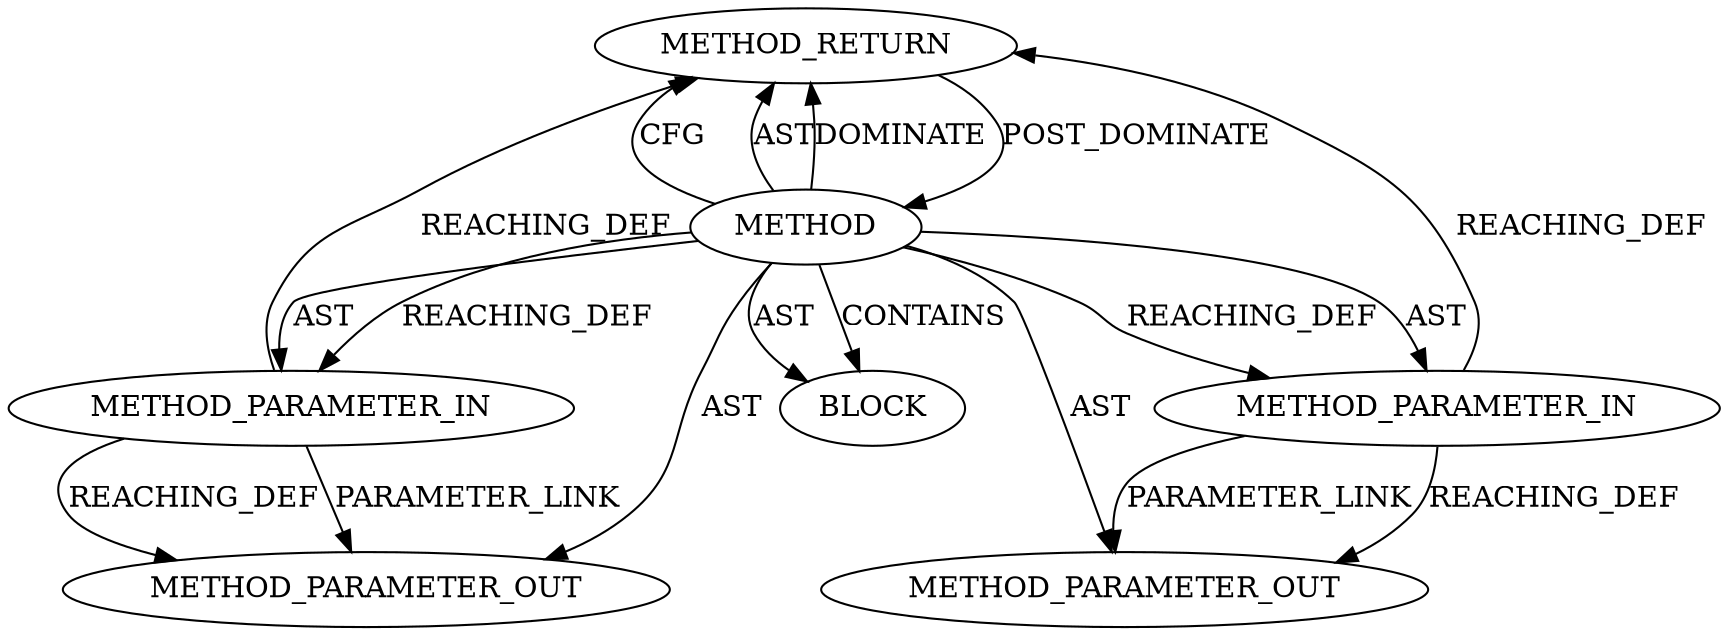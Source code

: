 digraph {
  20290 [label=METHOD_RETURN ORDER=2 CODE="RET" TYPE_FULL_NAME="ANY" EVALUATION_STRATEGY="BY_VALUE"]
  22122 [label=METHOD_PARAMETER_OUT ORDER=1 CODE="p1" IS_VARIADIC=false TYPE_FULL_NAME="ANY" EVALUATION_STRATEGY="BY_VALUE" INDEX=1 NAME="p1"]
  22123 [label=METHOD_PARAMETER_OUT ORDER=2 CODE="p2" IS_VARIADIC=false TYPE_FULL_NAME="ANY" EVALUATION_STRATEGY="BY_VALUE" INDEX=2 NAME="p2"]
  20288 [label=METHOD_PARAMETER_IN ORDER=2 CODE="p2" IS_VARIADIC=false TYPE_FULL_NAME="ANY" EVALUATION_STRATEGY="BY_VALUE" INDEX=2 NAME="p2"]
  20287 [label=METHOD_PARAMETER_IN ORDER=1 CODE="p1" IS_VARIADIC=false TYPE_FULL_NAME="ANY" EVALUATION_STRATEGY="BY_VALUE" INDEX=1 NAME="p1"]
  20289 [label=BLOCK ORDER=1 ARGUMENT_INDEX=1 CODE="<empty>" TYPE_FULL_NAME="ANY"]
  20286 [label=METHOD AST_PARENT_TYPE="NAMESPACE_BLOCK" AST_PARENT_FULL_NAME="<global>" ORDER=0 CODE="<empty>" FULL_NAME="crypto_aead_setauthsize" IS_EXTERNAL=true FILENAME="<empty>" SIGNATURE="" NAME="crypto_aead_setauthsize"]
  20286 -> 20289 [label=AST ]
  20288 -> 22123 [label=PARAMETER_LINK ]
  20286 -> 20288 [label=REACHING_DEF VARIABLE=""]
  20286 -> 20287 [label=AST ]
  20286 -> 20287 [label=REACHING_DEF VARIABLE=""]
  20286 -> 20288 [label=AST ]
  20286 -> 22122 [label=AST ]
  20286 -> 20290 [label=CFG ]
  20286 -> 20290 [label=AST ]
  20287 -> 22122 [label=REACHING_DEF VARIABLE="p1"]
  20286 -> 20290 [label=DOMINATE ]
  20290 -> 20286 [label=POST_DOMINATE ]
  20287 -> 20290 [label=REACHING_DEF VARIABLE="p1"]
  20286 -> 20289 [label=CONTAINS ]
  20288 -> 22123 [label=REACHING_DEF VARIABLE="p2"]
  20287 -> 22122 [label=PARAMETER_LINK ]
  20286 -> 22123 [label=AST ]
  20288 -> 20290 [label=REACHING_DEF VARIABLE="p2"]
}
